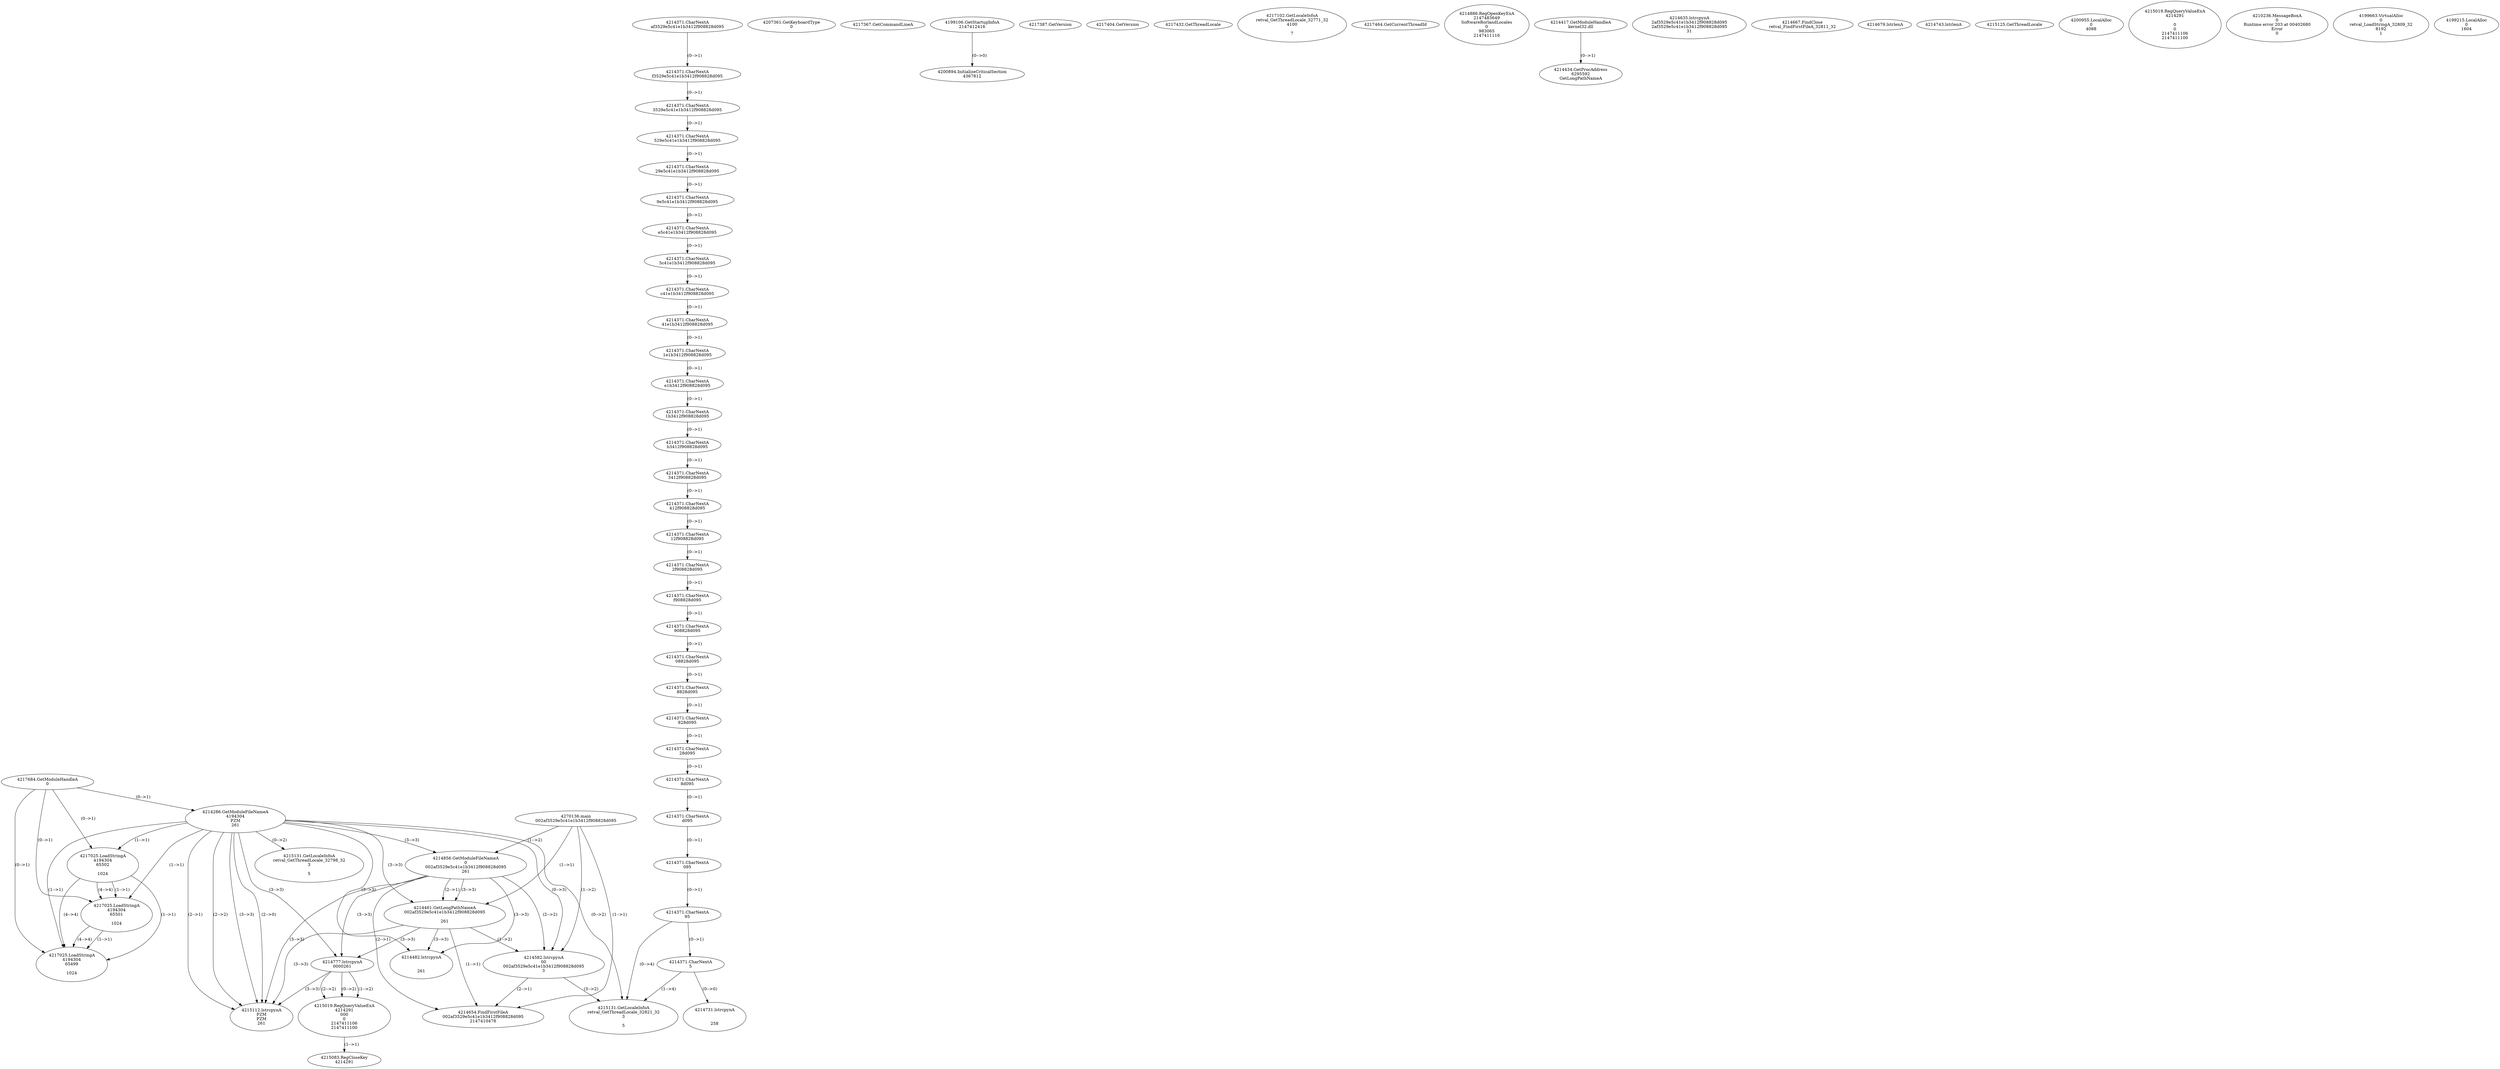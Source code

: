 // Global SCDG with merge call
digraph {
	0 [label="4270136.main
002af3529e5c41e1b3412f908828d095"]
	1 [label="4217684.GetModuleHandleA
0"]
	2 [label="4207361.GetKeyboardType
0"]
	3 [label="4217367.GetCommandLineA
"]
	4 [label="4199106.GetStartupInfoA
2147412416"]
	5 [label="4217387.GetVersion
"]
	6 [label="4217404.GetVersion
"]
	7 [label="4217432.GetThreadLocale
"]
	8 [label="4217102.GetLocaleInfoA
retval_GetThreadLocale_32771_32
4100

7"]
	9 [label="4217464.GetCurrentThreadId
"]
	10 [label="4214286.GetModuleFileNameA
4194304
PZM
261"]
	1 -> 10 [label="(0-->1)"]
	11 [label="4214856.GetModuleFileNameA
0
002af3529e5c41e1b3412f908828d095
261"]
	0 -> 11 [label="(1-->2)"]
	10 -> 11 [label="(3-->3)"]
	12 [label="4214886.RegOpenKeyExA
2147483649
Software\Borland\Locales
0
983065
2147411116"]
	13 [label="4214417.GetModuleHandleA
kernel32.dll"]
	14 [label="4214434.GetProcAddress
6295592
GetLongPathNameA"]
	13 -> 14 [label="(0-->1)"]
	15 [label="4214461.GetLongPathNameA
002af3529e5c41e1b3412f908828d095

261"]
	0 -> 15 [label="(1-->1)"]
	11 -> 15 [label="(2-->1)"]
	10 -> 15 [label="(3-->3)"]
	11 -> 15 [label="(3-->3)"]
	16 [label="4214582.lstrcpynA
00
002af3529e5c41e1b3412f908828d095
3"]
	0 -> 16 [label="(1-->2)"]
	11 -> 16 [label="(2-->2)"]
	15 -> 16 [label="(1-->2)"]
	10 -> 16 [label="(0-->3)"]
	17 [label="4214371.CharNextA
af3529e5c41e1b3412f908828d095"]
	18 [label="4214371.CharNextA
f3529e5c41e1b3412f908828d095"]
	17 -> 18 [label="(0-->1)"]
	19 [label="4214371.CharNextA
3529e5c41e1b3412f908828d095"]
	18 -> 19 [label="(0-->1)"]
	20 [label="4214371.CharNextA
529e5c41e1b3412f908828d095"]
	19 -> 20 [label="(0-->1)"]
	21 [label="4214371.CharNextA
29e5c41e1b3412f908828d095"]
	20 -> 21 [label="(0-->1)"]
	22 [label="4214371.CharNextA
9e5c41e1b3412f908828d095"]
	21 -> 22 [label="(0-->1)"]
	23 [label="4214371.CharNextA
e5c41e1b3412f908828d095"]
	22 -> 23 [label="(0-->1)"]
	24 [label="4214371.CharNextA
5c41e1b3412f908828d095"]
	23 -> 24 [label="(0-->1)"]
	25 [label="4214371.CharNextA
c41e1b3412f908828d095"]
	24 -> 25 [label="(0-->1)"]
	26 [label="4214371.CharNextA
41e1b3412f908828d095"]
	25 -> 26 [label="(0-->1)"]
	27 [label="4214371.CharNextA
1e1b3412f908828d095"]
	26 -> 27 [label="(0-->1)"]
	28 [label="4214371.CharNextA
e1b3412f908828d095"]
	27 -> 28 [label="(0-->1)"]
	29 [label="4214371.CharNextA
1b3412f908828d095"]
	28 -> 29 [label="(0-->1)"]
	30 [label="4214371.CharNextA
b3412f908828d095"]
	29 -> 30 [label="(0-->1)"]
	31 [label="4214371.CharNextA
3412f908828d095"]
	30 -> 31 [label="(0-->1)"]
	32 [label="4214371.CharNextA
412f908828d095"]
	31 -> 32 [label="(0-->1)"]
	33 [label="4214371.CharNextA
12f908828d095"]
	32 -> 33 [label="(0-->1)"]
	34 [label="4214371.CharNextA
2f908828d095"]
	33 -> 34 [label="(0-->1)"]
	35 [label="4214371.CharNextA
f908828d095"]
	34 -> 35 [label="(0-->1)"]
	36 [label="4214371.CharNextA
908828d095"]
	35 -> 36 [label="(0-->1)"]
	37 [label="4214371.CharNextA
08828d095"]
	36 -> 37 [label="(0-->1)"]
	38 [label="4214371.CharNextA
8828d095"]
	37 -> 38 [label="(0-->1)"]
	39 [label="4214371.CharNextA
828d095"]
	38 -> 39 [label="(0-->1)"]
	40 [label="4214371.CharNextA
28d095"]
	39 -> 40 [label="(0-->1)"]
	41 [label="4214371.CharNextA
8d095"]
	40 -> 41 [label="(0-->1)"]
	42 [label="4214371.CharNextA
d095"]
	41 -> 42 [label="(0-->1)"]
	43 [label="4214371.CharNextA
095"]
	42 -> 43 [label="(0-->1)"]
	44 [label="4214371.CharNextA
95"]
	43 -> 44 [label="(0-->1)"]
	45 [label="4214371.CharNextA
5"]
	44 -> 45 [label="(0-->1)"]
	46 [label="4214635.lstrcpynA
2af3529e5c41e1b3412f908828d095
2af3529e5c41e1b3412f908828d095
31"]
	47 [label="4214654.FindFirstFileA
002af3529e5c41e1b3412f908828d095
2147410478"]
	0 -> 47 [label="(1-->1)"]
	11 -> 47 [label="(2-->1)"]
	15 -> 47 [label="(1-->1)"]
	16 -> 47 [label="(2-->1)"]
	48 [label="4214667.FindClose
retval_FindFirstFileA_32811_32"]
	49 [label="4214679.lstrlenA
"]
	50 [label="4214731.lstrcpynA


258"]
	45 -> 50 [label="(0-->0)"]
	51 [label="4214743.lstrlenA
"]
	52 [label="4214777.lstrcpynA
00\
00\
261"]
	10 -> 52 [label="(3-->3)"]
	11 -> 52 [label="(3-->3)"]
	15 -> 52 [label="(3-->3)"]
	53 [label="4215019.RegQueryValueExA
4214291
00\
0
0
2147411106
2147411100"]
	52 -> 53 [label="(1-->2)"]
	52 -> 53 [label="(2-->2)"]
	52 -> 53 [label="(0-->2)"]
	54 [label="4215083.RegCloseKey
4214291"]
	53 -> 54 [label="(1-->1)"]
	55 [label="4215112.lstrcpynA
PZM
PZM
261"]
	10 -> 55 [label="(2-->1)"]
	10 -> 55 [label="(2-->2)"]
	10 -> 55 [label="(3-->3)"]
	11 -> 55 [label="(3-->3)"]
	15 -> 55 [label="(3-->3)"]
	52 -> 55 [label="(3-->3)"]
	10 -> 55 [label="(2-->0)"]
	56 [label="4215125.GetThreadLocale
"]
	57 [label="4215131.GetLocaleInfoA
retval_GetThreadLocale_32821_32
3

5"]
	10 -> 57 [label="(0-->2)"]
	16 -> 57 [label="(3-->2)"]
	44 -> 57 [label="(0-->4)"]
	45 -> 57 [label="(1-->4)"]
	58 [label="4217025.LoadStringA
4194304
65502

1024"]
	1 -> 58 [label="(0-->1)"]
	10 -> 58 [label="(1-->1)"]
	59 [label="4217025.LoadStringA
4194304
65501

1024"]
	1 -> 59 [label="(0-->1)"]
	10 -> 59 [label="(1-->1)"]
	58 -> 59 [label="(1-->1)"]
	58 -> 59 [label="(4-->4)"]
	60 [label="4217025.LoadStringA
4194304
65499

1024"]
	1 -> 60 [label="(0-->1)"]
	10 -> 60 [label="(1-->1)"]
	58 -> 60 [label="(1-->1)"]
	59 -> 60 [label="(1-->1)"]
	58 -> 60 [label="(4-->4)"]
	59 -> 60 [label="(4-->4)"]
	61 [label="4200894.InitializeCriticalSection
4367812"]
	4 -> 61 [label="(0-->0)"]
	62 [label="4200955.LocalAlloc
0
4088"]
	63 [label="4214482.lstrcpynA


261"]
	10 -> 63 [label="(3-->3)"]
	11 -> 63 [label="(3-->3)"]
	15 -> 63 [label="(3-->3)"]
	64 [label="4215019.RegQueryValueExA
4214291

0
0
2147411106
2147411100"]
	65 [label="4215131.GetLocaleInfoA
retval_GetThreadLocale_32798_32
3

5"]
	10 -> 65 [label="(0-->2)"]
	66 [label="4210236.MessageBoxA
0
Runtime error 203 at 00402680
Error
0"]
	67 [label="4199663.VirtualAlloc
0
retval_LoadStringA_32809_32
8192
1"]
	68 [label="4199215.LocalAlloc
0
1604"]
}
